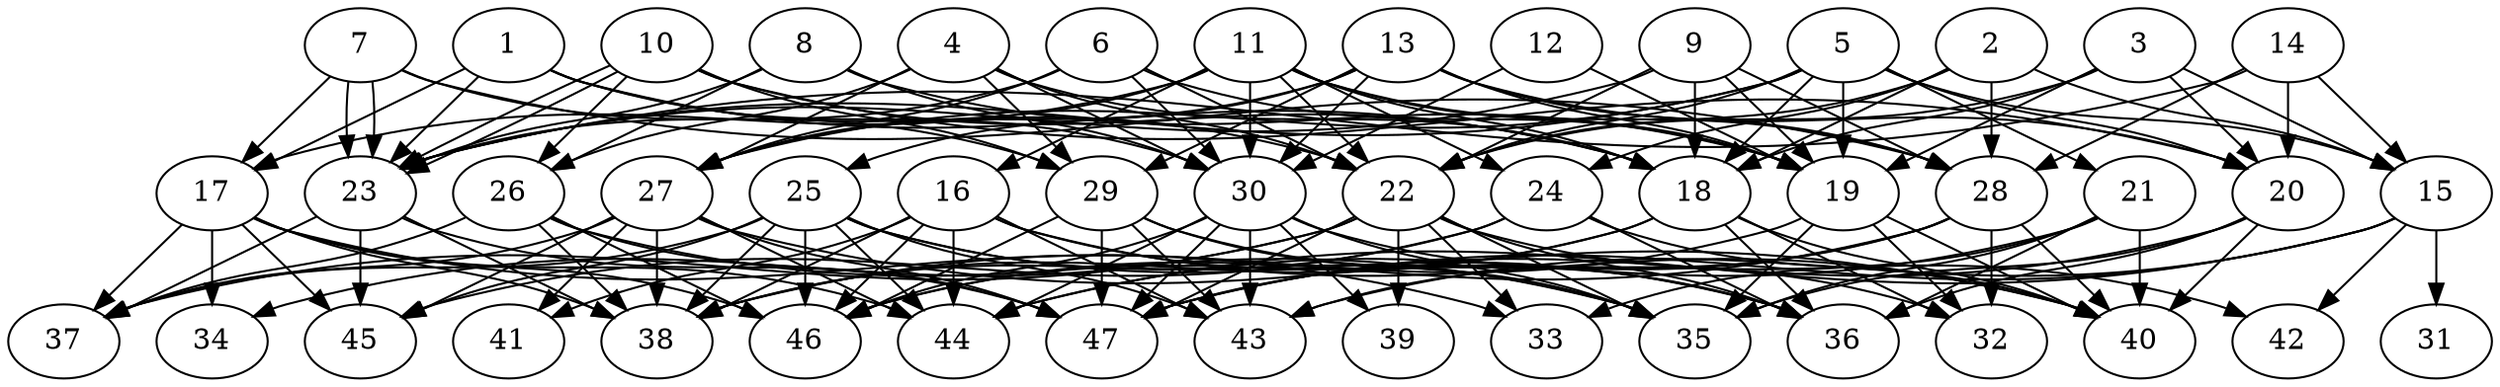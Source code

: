 // DAG (tier=3-complex, mode=compute, n=47, ccr=0.483, fat=0.806, density=0.683, regular=0.380, jump=0.298, mindata=1048576, maxdata=16777216)
// DAG automatically generated by daggen at Sun Aug 24 16:33:35 2025
// /home/ermia/Project/Environments/daggen/bin/daggen --dot --ccr 0.483 --fat 0.806 --regular 0.380 --density 0.683 --jump 0.298 --mindata 1048576 --maxdata 16777216 -n 47 
digraph G {
  1 [size="382023685515024896", alpha="0.14", expect_size="191011842757512448"]
  1 -> 17 [size ="334531185868800"]
  1 -> 18 [size ="334531185868800"]
  1 -> 22 [size ="334531185868800"]
  1 -> 23 [size ="334531185868800"]
  1 -> 30 [size ="334531185868800"]
  2 [size="144284139041169866752", alpha="0.13", expect_size="72142069520584933376"]
  2 -> 15 [size ="220074157801472"]
  2 -> 18 [size ="220074157801472"]
  2 -> 22 [size ="220074157801472"]
  2 -> 24 [size ="220074157801472"]
  2 -> 28 [size ="220074157801472"]
  3 [size="112356011416360256", alpha="0.17", expect_size="56178005708180128"]
  3 -> 15 [size ="2176032060735488"]
  3 -> 18 [size ="2176032060735488"]
  3 -> 19 [size ="2176032060735488"]
  3 -> 20 [size ="2176032060735488"]
  3 -> 22 [size ="2176032060735488"]
  4 [size="58863215206676880", alpha="0.11", expect_size="29431607603338440"]
  4 -> 18 [size ="983345588600832"]
  4 -> 22 [size ="983345588600832"]
  4 -> 26 [size ="983345588600832"]
  4 -> 27 [size ="983345588600832"]
  4 -> 29 [size ="983345588600832"]
  4 -> 30 [size ="983345588600832"]
  5 [size="8955786297184616448", alpha="0.05", expect_size="4477893148592308224"]
  5 -> 15 [size ="34500532764672"]
  5 -> 18 [size ="34500532764672"]
  5 -> 19 [size ="34500532764672"]
  5 -> 20 [size ="34500532764672"]
  5 -> 21 [size ="34500532764672"]
  5 -> 22 [size ="34500532764672"]
  5 -> 23 [size ="34500532764672"]
  5 -> 27 [size ="34500532764672"]
  6 [size="472277793015595008000", alpha="0.12", expect_size="236138896507797504000"]
  6 -> 19 [size ="485163742003200"]
  6 -> 22 [size ="485163742003200"]
  6 -> 23 [size ="485163742003200"]
  6 -> 27 [size ="485163742003200"]
  6 -> 30 [size ="485163742003200"]
  7 [size="15363433553830132", alpha="0.17", expect_size="7681716776915066"]
  7 -> 17 [size ="439832174133248"]
  7 -> 23 [size ="439832174133248"]
  7 -> 23 [size ="439832174133248"]
  7 -> 28 [size ="439832174133248"]
  7 -> 29 [size ="439832174133248"]
  8 [size="10308257124793384", alpha="0.01", expect_size="5154128562396692"]
  8 -> 19 [size ="1194107955314688"]
  8 -> 23 [size ="1194107955314688"]
  8 -> 26 [size ="1194107955314688"]
  8 -> 30 [size ="1194107955314688"]
  9 [size="704187136474618112", alpha="0.12", expect_size="352093568237309056"]
  9 -> 18 [size ="294487326720000"]
  9 -> 19 [size ="294487326720000"]
  9 -> 22 [size ="294487326720000"]
  9 -> 23 [size ="294487326720000"]
  9 -> 28 [size ="294487326720000"]
  10 [size="123165808036567216", alpha="0.02", expect_size="61582904018283608"]
  10 -> 18 [size ="76254334156800"]
  10 -> 20 [size ="76254334156800"]
  10 -> 23 [size ="76254334156800"]
  10 -> 23 [size ="76254334156800"]
  10 -> 26 [size ="76254334156800"]
  10 -> 29 [size ="76254334156800"]
  11 [size="442189446319935872", alpha="0.19", expect_size="221094723159967936"]
  11 -> 16 [size ="273694643453952"]
  11 -> 17 [size ="273694643453952"]
  11 -> 18 [size ="273694643453952"]
  11 -> 19 [size ="273694643453952"]
  11 -> 22 [size ="273694643453952"]
  11 -> 24 [size ="273694643453952"]
  11 -> 27 [size ="273694643453952"]
  11 -> 28 [size ="273694643453952"]
  11 -> 30 [size ="273694643453952"]
  12 [size="462105060835328000000", alpha="0.10", expect_size="231052530417664000000"]
  12 -> 19 [size ="478171627520000"]
  12 -> 30 [size ="478171627520000"]
  13 [size="2998843164693311488", alpha="0.06", expect_size="1499421582346655744"]
  13 -> 19 [size ="1815655011581952"]
  13 -> 20 [size ="1815655011581952"]
  13 -> 25 [size ="1815655011581952"]
  13 -> 27 [size ="1815655011581952"]
  13 -> 28 [size ="1815655011581952"]
  13 -> 29 [size ="1815655011581952"]
  13 -> 30 [size ="1815655011581952"]
  14 [size="443346667990955520", alpha="0.18", expect_size="221673333995477760"]
  14 -> 15 [size ="622443068653568"]
  14 -> 20 [size ="622443068653568"]
  14 -> 23 [size ="622443068653568"]
  14 -> 28 [size ="622443068653568"]
  15 [size="38336547905103592", alpha="0.06", expect_size="19168273952551796"]
  15 -> 31 [size ="916056965120000"]
  15 -> 42 [size ="916056965120000"]
  15 -> 43 [size ="916056965120000"]
  15 -> 44 [size ="916056965120000"]
  15 -> 47 [size ="916056965120000"]
  16 [size="1236254919640884445184", alpha="0.19", expect_size="618127459820442222592"]
  16 -> 36 [size ="921500005695488"]
  16 -> 38 [size ="921500005695488"]
  16 -> 40 [size ="921500005695488"]
  16 -> 41 [size ="921500005695488"]
  16 -> 43 [size ="921500005695488"]
  16 -> 44 [size ="921500005695488"]
  16 -> 46 [size ="921500005695488"]
  17 [size="2915519067571275956224", alpha="0.19", expect_size="1457759533785637978112"]
  17 -> 33 [size ="1632678138871808"]
  17 -> 34 [size ="1632678138871808"]
  17 -> 37 [size ="1632678138871808"]
  17 -> 38 [size ="1632678138871808"]
  17 -> 44 [size ="1632678138871808"]
  17 -> 45 [size ="1632678138871808"]
  17 -> 46 [size ="1632678138871808"]
  18 [size="1499255403327355092992", alpha="0.19", expect_size="749627701663677546496"]
  18 -> 32 [size ="1047949614252032"]
  18 -> 36 [size ="1047949614252032"]
  18 -> 38 [size ="1047949614252032"]
  18 -> 40 [size ="1047949614252032"]
  18 -> 46 [size ="1047949614252032"]
  19 [size="104377471180847710208", alpha="0.13", expect_size="52188735590423855104"]
  19 -> 32 [size ="177348628447232"]
  19 -> 35 [size ="177348628447232"]
  19 -> 40 [size ="177348628447232"]
  19 -> 46 [size ="177348628447232"]
  20 [size="1857317092374586880", alpha="0.13", expect_size="928658546187293440"]
  20 -> 35 [size ="1306319680176128"]
  20 -> 36 [size ="1306319680176128"]
  20 -> 40 [size ="1306319680176128"]
  20 -> 47 [size ="1306319680176128"]
  21 [size="101382356205541072", alpha="0.07", expect_size="50691178102770536"]
  21 -> 33 [size ="1738012505407488"]
  21 -> 35 [size ="1738012505407488"]
  21 -> 36 [size ="1738012505407488"]
  21 -> 40 [size ="1738012505407488"]
  21 -> 44 [size ="1738012505407488"]
  22 [size="3682170501897125888", alpha="0.13", expect_size="1841085250948562944"]
  22 -> 33 [size ="19076231462912"]
  22 -> 34 [size ="19076231462912"]
  22 -> 35 [size ="19076231462912"]
  22 -> 36 [size ="19076231462912"]
  22 -> 37 [size ="19076231462912"]
  22 -> 39 [size ="19076231462912"]
  22 -> 42 [size ="19076231462912"]
  22 -> 47 [size ="19076231462912"]
  23 [size="249425767755547872", alpha="0.01", expect_size="124712883877773936"]
  23 -> 37 [size ="546036506427392"]
  23 -> 38 [size ="546036506427392"]
  23 -> 45 [size ="546036506427392"]
  23 -> 47 [size ="546036506427392"]
  24 [size="43706847506033184", alpha="0.18", expect_size="21853423753016592"]
  24 -> 36 [size ="37808538386432"]
  24 -> 38 [size ="37808538386432"]
  24 -> 40 [size ="37808538386432"]
  24 -> 45 [size ="37808538386432"]
  25 [size="1035689167629296640", alpha="0.03", expect_size="517844583814648320"]
  25 -> 35 [size ="596418486075392"]
  25 -> 36 [size ="596418486075392"]
  25 -> 37 [size ="596418486075392"]
  25 -> 38 [size ="596418486075392"]
  25 -> 43 [size ="596418486075392"]
  25 -> 44 [size ="596418486075392"]
  25 -> 45 [size ="596418486075392"]
  25 -> 46 [size ="596418486075392"]
  26 [size="140514570461293576192", alpha="0.10", expect_size="70257285230646788096"]
  26 -> 35 [size ="216224164216832"]
  26 -> 37 [size ="216224164216832"]
  26 -> 38 [size ="216224164216832"]
  26 -> 46 [size ="216224164216832"]
  26 -> 47 [size ="216224164216832"]
  27 [size="4684422157168541696000", alpha="0.15", expect_size="2342211078584270848000"]
  27 -> 37 [size ="2239721426124800"]
  27 -> 38 [size ="2239721426124800"]
  27 -> 40 [size ="2239721426124800"]
  27 -> 41 [size ="2239721426124800"]
  27 -> 44 [size ="2239721426124800"]
  27 -> 45 [size ="2239721426124800"]
  27 -> 47 [size ="2239721426124800"]
  28 [size="433168502369399341056", alpha="0.06", expect_size="216584251184699670528"]
  28 -> 32 [size ="457995523719168"]
  28 -> 38 [size ="457995523719168"]
  28 -> 40 [size ="457995523719168"]
  28 -> 43 [size ="457995523719168"]
  28 -> 47 [size ="457995523719168"]
  29 [size="74546170029932544000", alpha="0.05", expect_size="37273085014966272000"]
  29 -> 35 [size ="141701205196800"]
  29 -> 36 [size ="141701205196800"]
  29 -> 43 [size ="141701205196800"]
  29 -> 46 [size ="141701205196800"]
  29 -> 47 [size ="141701205196800"]
  30 [size="340292733391997120", alpha="0.13", expect_size="170146366695998560"]
  30 -> 32 [size ="131082141827072"]
  30 -> 35 [size ="131082141827072"]
  30 -> 39 [size ="131082141827072"]
  30 -> 43 [size ="131082141827072"]
  30 -> 44 [size ="131082141827072"]
  30 -> 46 [size ="131082141827072"]
  30 -> 47 [size ="131082141827072"]
  31 [size="112872519059640368", alpha="0.00", expect_size="56436259529820184"]
  32 [size="290115429570040128", alpha="0.14", expect_size="145057714785020064"]
  33 [size="515977872793687936", alpha="0.11", expect_size="257988936396843968"]
  34 [size="4078696392352988160", alpha="0.16", expect_size="2039348196176494080"]
  35 [size="4077938676377575227392", alpha="0.07", expect_size="2038969338188787613696"]
  36 [size="34684923608700340", alpha="0.14", expect_size="17342461804350170"]
  37 [size="4634815726078148", alpha="0.09", expect_size="2317407863039074"]
  38 [size="7987634909516327", alpha="0.03", expect_size="3993817454758163"]
  39 [size="1360133859659743232000", alpha="0.17", expect_size="680066929829871616000"]
  40 [size="861444838722226880512", alpha="0.16", expect_size="430722419361113440256"]
  41 [size="51709930197750280", alpha="0.14", expect_size="25854965098875140"]
  42 [size="5780487066416907", alpha="0.04", expect_size="2890243533208453"]
  43 [size="6404664851410050", alpha="0.00", expect_size="3202332425705025"]
  44 [size="3787918376211954270208", alpha="0.03", expect_size="1893959188105977135104"]
  45 [size="1303942638804435968", alpha="0.15", expect_size="651971319402217984"]
  46 [size="382196907070531305472", alpha="0.01", expect_size="191098453535265652736"]
  47 [size="7018368029586223", alpha="0.00", expect_size="3509184014793111"]
}